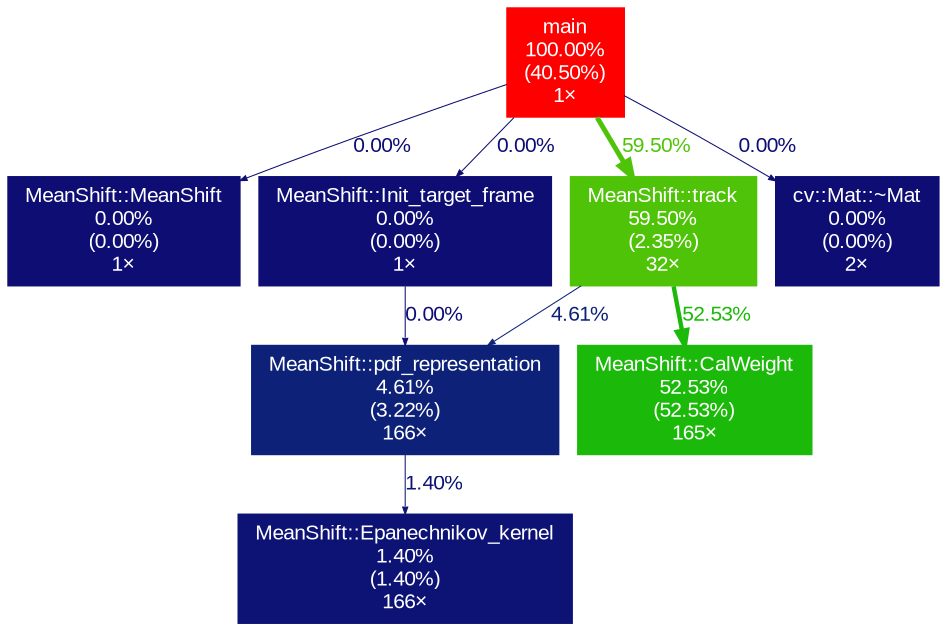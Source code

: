 digraph {
	graph [fontname=Arial, nodesep=0.125, ranksep=0.25];
	node [fontcolor=white, fontname=Arial, height=0, shape=box, style=filled, width=0];
	edge [fontname=Arial];
	2 [color="#ff0000", fontcolor="#ffffff", fontsize="10.00", label="main\n100.00%\n(40.50%)\n1×"];
	2 -> 6 [arrowsize="0.35", color="#0d0d73", fontcolor="#0d0d73", fontsize="10.00", label="0.00%", labeldistance="0.50", penwidth="0.50"];
	2 -> 7 [arrowsize="0.35", color="#0d0d73", fontcolor="#0d0d73", fontsize="10.00", label="0.00%", labeldistance="0.50", penwidth="0.50"];
	2 -> 13 [arrowsize="0.77", color="#4fc308", fontcolor="#4fc308", fontsize="10.00", label="59.50%", labeldistance="2.38", penwidth="2.38"];
	2 -> 20 [arrowsize="0.35", color="#0d0d73", fontcolor="#0d0d73", fontsize="10.00", label="0.00%", labeldistance="0.50", penwidth="0.50"];
	6 [color="#0d0d73", fontcolor="#ffffff", fontsize="10.00", label="MeanShift::MeanShift\n0.00%\n(0.00%)\n1×"];
	7 [color="#0d0d73", fontcolor="#ffffff", fontsize="10.00", label="MeanShift::Init_target_frame\n0.00%\n(0.00%)\n1×"];
	7 -> 8 [arrowsize="0.35", color="#0d0d73", fontcolor="#0d0d73", fontsize="10.00", label="0.00%", labeldistance="0.50", penwidth="0.50"];
	8 [color="#0d2179", fontcolor="#ffffff", fontsize="10.00", label="MeanShift::pdf_representation\n4.61%\n(3.22%)\n166×"];
	8 -> 10 [arrowsize="0.35", color="#0d1375", fontcolor="#0d1375", fontsize="10.00", label="1.40%", labeldistance="0.50", penwidth="0.50"];
	10 [color="#0d1375", fontcolor="#ffffff", fontsize="10.00", label="MeanShift::Epanechnikov_kernel\n1.40%\n(1.40%)\n166×"];
	13 [color="#4fc308", fontcolor="#ffffff", fontsize="10.00", label="MeanShift::track\n59.50%\n(2.35%)\n32×"];
	13 -> 8 [arrowsize="0.35", color="#0d2179", fontcolor="#0d2179", fontsize="10.00", label="4.61%", labeldistance="0.50", penwidth="0.50"];
	13 -> 16 [arrowsize="0.72", color="#1bb909", fontcolor="#1bb909", fontsize="10.00", label="52.53%", labeldistance="2.10", penwidth="2.10"];
	16 [color="#1bb909", fontcolor="#ffffff", fontsize="10.00", label="MeanShift::CalWeight\n52.53%\n(52.53%)\n165×"];
	20 [color="#0d0d73", fontcolor="#ffffff", fontsize="10.00", label="cv::Mat::~Mat\n0.00%\n(0.00%)\n2×"];
}
